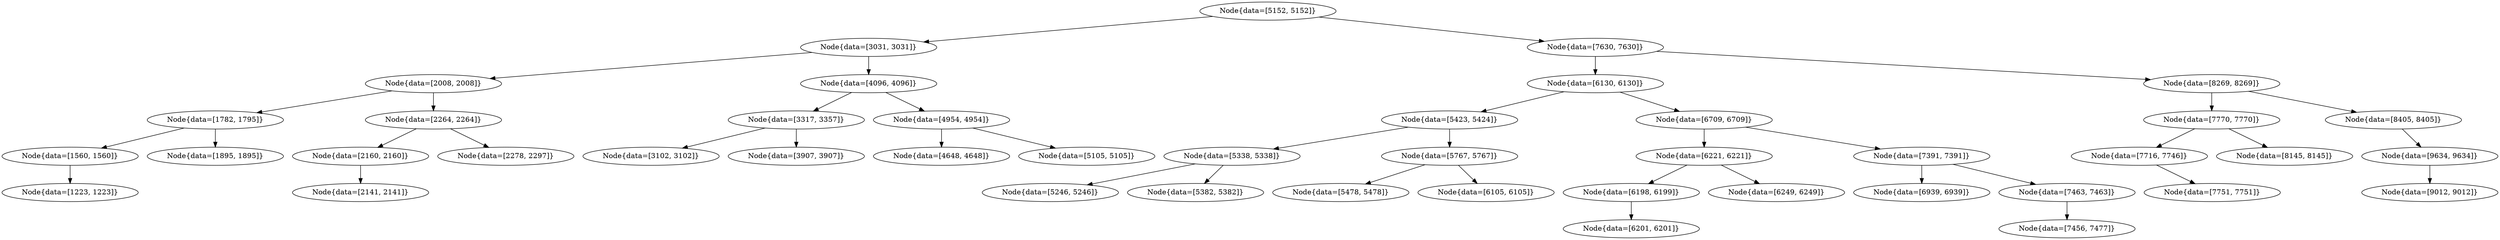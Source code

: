digraph G{
2115597658 [label="Node{data=[5152, 5152]}"]
2115597658 -> 1566311673
1566311673 [label="Node{data=[3031, 3031]}"]
1566311673 -> 1867108691
1867108691 [label="Node{data=[2008, 2008]}"]
1867108691 -> 1266224518
1266224518 [label="Node{data=[1782, 1795]}"]
1266224518 -> 2122252822
2122252822 [label="Node{data=[1560, 1560]}"]
2122252822 -> 1127856876
1127856876 [label="Node{data=[1223, 1223]}"]
1266224518 -> 1658534033
1658534033 [label="Node{data=[1895, 1895]}"]
1867108691 -> 1640832113
1640832113 [label="Node{data=[2264, 2264]}"]
1640832113 -> 1730465260
1730465260 [label="Node{data=[2160, 2160]}"]
1730465260 -> 1766122814
1766122814 [label="Node{data=[2141, 2141]}"]
1640832113 -> 1390430007
1390430007 [label="Node{data=[2278, 2297]}"]
1566311673 -> 1539827598
1539827598 [label="Node{data=[4096, 4096]}"]
1539827598 -> 441260727
441260727 [label="Node{data=[3317, 3357]}"]
441260727 -> 1416520149
1416520149 [label="Node{data=[3102, 3102]}"]
441260727 -> 73878928
73878928 [label="Node{data=[3907, 3907]}"]
1539827598 -> 1618489605
1618489605 [label="Node{data=[4954, 4954]}"]
1618489605 -> 311559967
311559967 [label="Node{data=[4648, 4648]}"]
1618489605 -> 903195729
903195729 [label="Node{data=[5105, 5105]}"]
2115597658 -> 190868662
190868662 [label="Node{data=[7630, 7630]}"]
190868662 -> 707892422
707892422 [label="Node{data=[6130, 6130]}"]
707892422 -> 672777312
672777312 [label="Node{data=[5423, 5424]}"]
672777312 -> 808862230
808862230 [label="Node{data=[5338, 5338]}"]
808862230 -> 951819642
951819642 [label="Node{data=[5246, 5246]}"]
808862230 -> 512407823
512407823 [label="Node{data=[5382, 5382]}"]
672777312 -> 2027308154
2027308154 [label="Node{data=[5767, 5767]}"]
2027308154 -> 2054332292
2054332292 [label="Node{data=[5478, 5478]}"]
2027308154 -> 507944445
507944445 [label="Node{data=[6105, 6105]}"]
707892422 -> 1431244283
1431244283 [label="Node{data=[6709, 6709]}"]
1431244283 -> 527464124
527464124 [label="Node{data=[6221, 6221]}"]
527464124 -> 1905280105
1905280105 [label="Node{data=[6198, 6199]}"]
1905280105 -> 1536399059
1536399059 [label="Node{data=[6201, 6201]}"]
527464124 -> 1981708431
1981708431 [label="Node{data=[6249, 6249]}"]
1431244283 -> 1783047526
1783047526 [label="Node{data=[7391, 7391]}"]
1783047526 -> 419923787
419923787 [label="Node{data=[6939, 6939]}"]
1783047526 -> 1583722422
1583722422 [label="Node{data=[7463, 7463]}"]
1583722422 -> 1530560245
1530560245 [label="Node{data=[7456, 7477]}"]
190868662 -> 142941409
142941409 [label="Node{data=[8269, 8269]}"]
142941409 -> 765329253
765329253 [label="Node{data=[7770, 7770]}"]
765329253 -> 1593245055
1593245055 [label="Node{data=[7716, 7746]}"]
1593245055 -> 1446243714
1446243714 [label="Node{data=[7751, 7751]}"]
765329253 -> 1987154353
1987154353 [label="Node{data=[8145, 8145]}"]
142941409 -> 886386381
886386381 [label="Node{data=[8405, 8405]}"]
886386381 -> 1562452013
1562452013 [label="Node{data=[9634, 9634]}"]
1562452013 -> 347572726
347572726 [label="Node{data=[9012, 9012]}"]
}